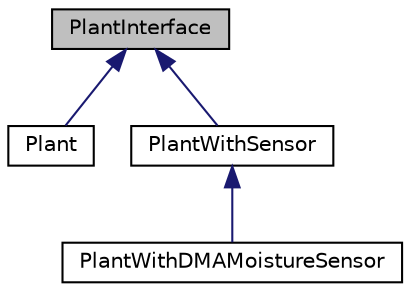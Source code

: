 digraph "PlantInterface"
{
 // LATEX_PDF_SIZE
  edge [fontname="Helvetica",fontsize="10",labelfontname="Helvetica",labelfontsize="10"];
  node [fontname="Helvetica",fontsize="10",shape=record];
  Node1 [label="PlantInterface",height=0.2,width=0.4,color="black", fillcolor="grey75", style="filled", fontcolor="black",tooltip=" "];
  Node1 -> Node2 [dir="back",color="midnightblue",fontsize="10",style="solid",fontname="Helvetica"];
  Node2 [label="Plant",height=0.2,width=0.4,color="black", fillcolor="white", style="filled",URL="$class_plant.html",tooltip=" "];
  Node1 -> Node3 [dir="back",color="midnightblue",fontsize="10",style="solid",fontname="Helvetica"];
  Node3 [label="PlantWithSensor",height=0.2,width=0.4,color="black", fillcolor="white", style="filled",URL="$class_plant_with_sensor.html",tooltip=" "];
  Node3 -> Node4 [dir="back",color="midnightblue",fontsize="10",style="solid",fontname="Helvetica"];
  Node4 [label="PlantWithDMAMoistureSensor",height=0.2,width=0.4,color="black", fillcolor="white", style="filled",URL="$class_plant_with_d_m_a_moisture_sensor.html",tooltip=" "];
}
